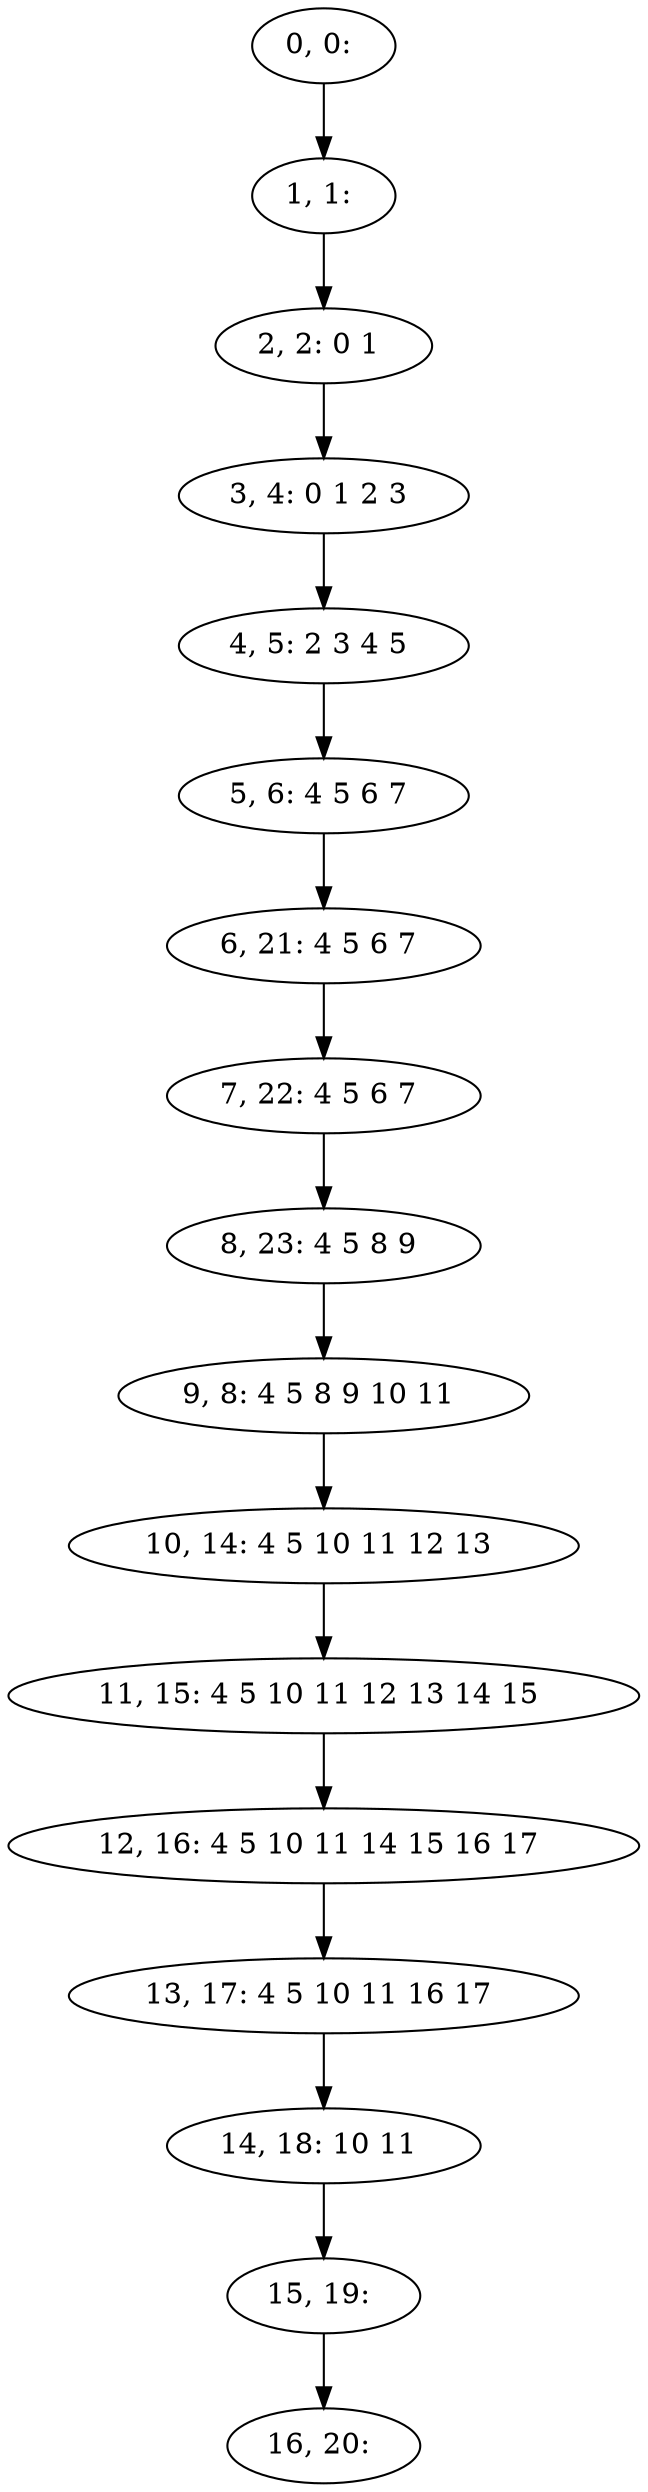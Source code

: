 digraph G {
0[label="0, 0: "];
1[label="1, 1: "];
2[label="2, 2: 0 1 "];
3[label="3, 4: 0 1 2 3 "];
4[label="4, 5: 2 3 4 5 "];
5[label="5, 6: 4 5 6 7 "];
6[label="6, 21: 4 5 6 7 "];
7[label="7, 22: 4 5 6 7 "];
8[label="8, 23: 4 5 8 9 "];
9[label="9, 8: 4 5 8 9 10 11 "];
10[label="10, 14: 4 5 10 11 12 13 "];
11[label="11, 15: 4 5 10 11 12 13 14 15 "];
12[label="12, 16: 4 5 10 11 14 15 16 17 "];
13[label="13, 17: 4 5 10 11 16 17 "];
14[label="14, 18: 10 11 "];
15[label="15, 19: "];
16[label="16, 20: "];
0->1 ;
1->2 ;
2->3 ;
3->4 ;
4->5 ;
5->6 ;
6->7 ;
7->8 ;
8->9 ;
9->10 ;
10->11 ;
11->12 ;
12->13 ;
13->14 ;
14->15 ;
15->16 ;
}
